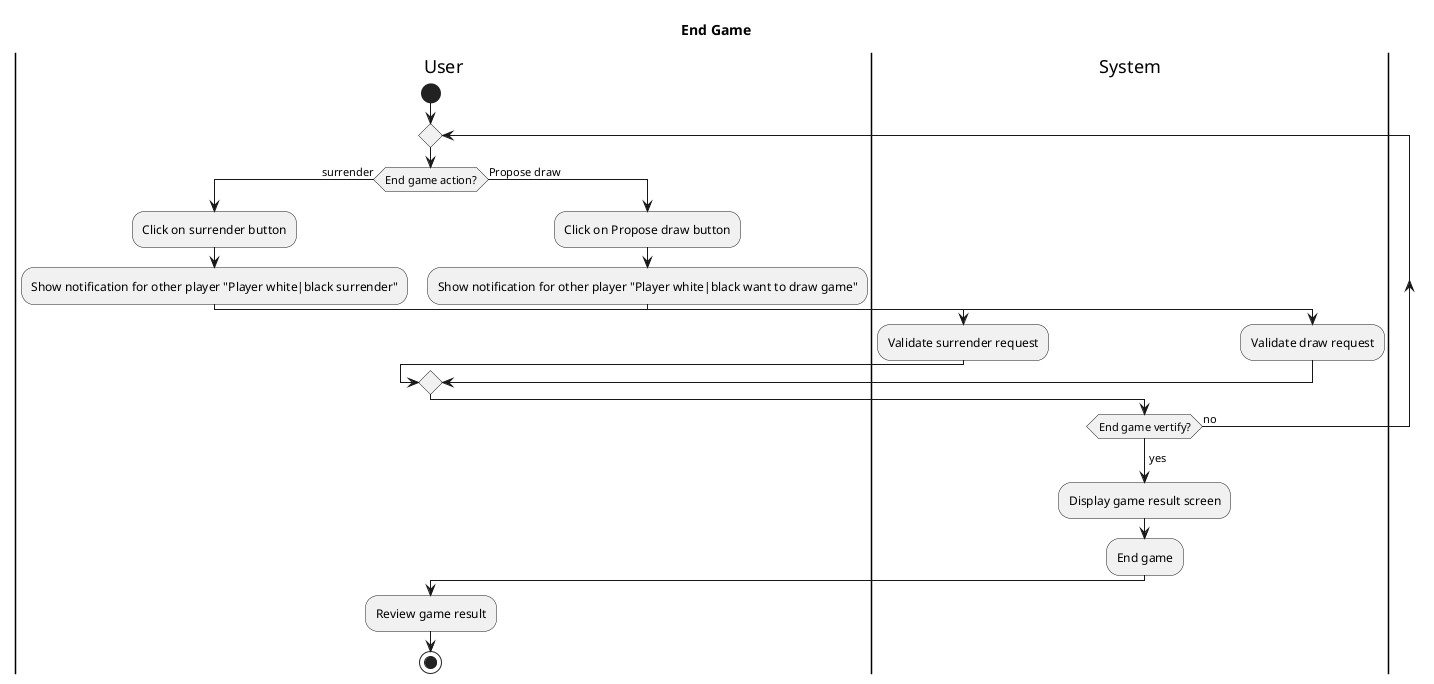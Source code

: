 
' title "End Game"

' |User|
' start
' repeat
'     if (End game action?) then (surrender)
'         :Click on surrender button ; 
    
'     else (Propose draw)
'         :Click on Propose draw button;
'         |System|
'         :validify draw request;
'         |User|
'         :Show notification for other player "Player white|black want to draw game" ;  
'         if(Click on draw?) then (yes)
            
'         else (no)
'             :Switch player;
'             while (game is not over)
'         endif  
' repeat while (game is not over) is (true)
' ' :Click on Start Button;
' endif 
' |System|
' :Display game result screen;
' :Enable Screen Game Action;

' |User|
' :Let User Play The Game;

' stop
' @enduml
@startuml "Play a game activity diagram"
title "End Game"

|User|

start
repeat
    if (End game action?) then (surrender)
        |User|
        :Click on surrender button;      
        :Show notification for other player "Player white|black surrender";
        |System|
        :Validate surrender request;
        ' |User|
        ' :Show notification for other player "Player white|black surrender";
    else (Propose draw)
        |User|
        :Click on Propose draw button;
        :Show notification for other player "Player white|black want to draw game";
        |System|
        :Validate draw request;
        ' |User|
        ' :Show notification for other player "Player white|black want to draw game";

        ' if (Click on draw?) then (yes)
        
        ' else (no)
        '     |System|
        '     ' repeat while (game is not over) is (true)
        '     :Switch player;          
    endif   
        repeat while (End game vertify?) is (no)
        ->yes;
' repeat while (game is not over) is (true)
|System|
:Display game result screen;
:End game;
|User|
:Review game result;
stop
@enduml

